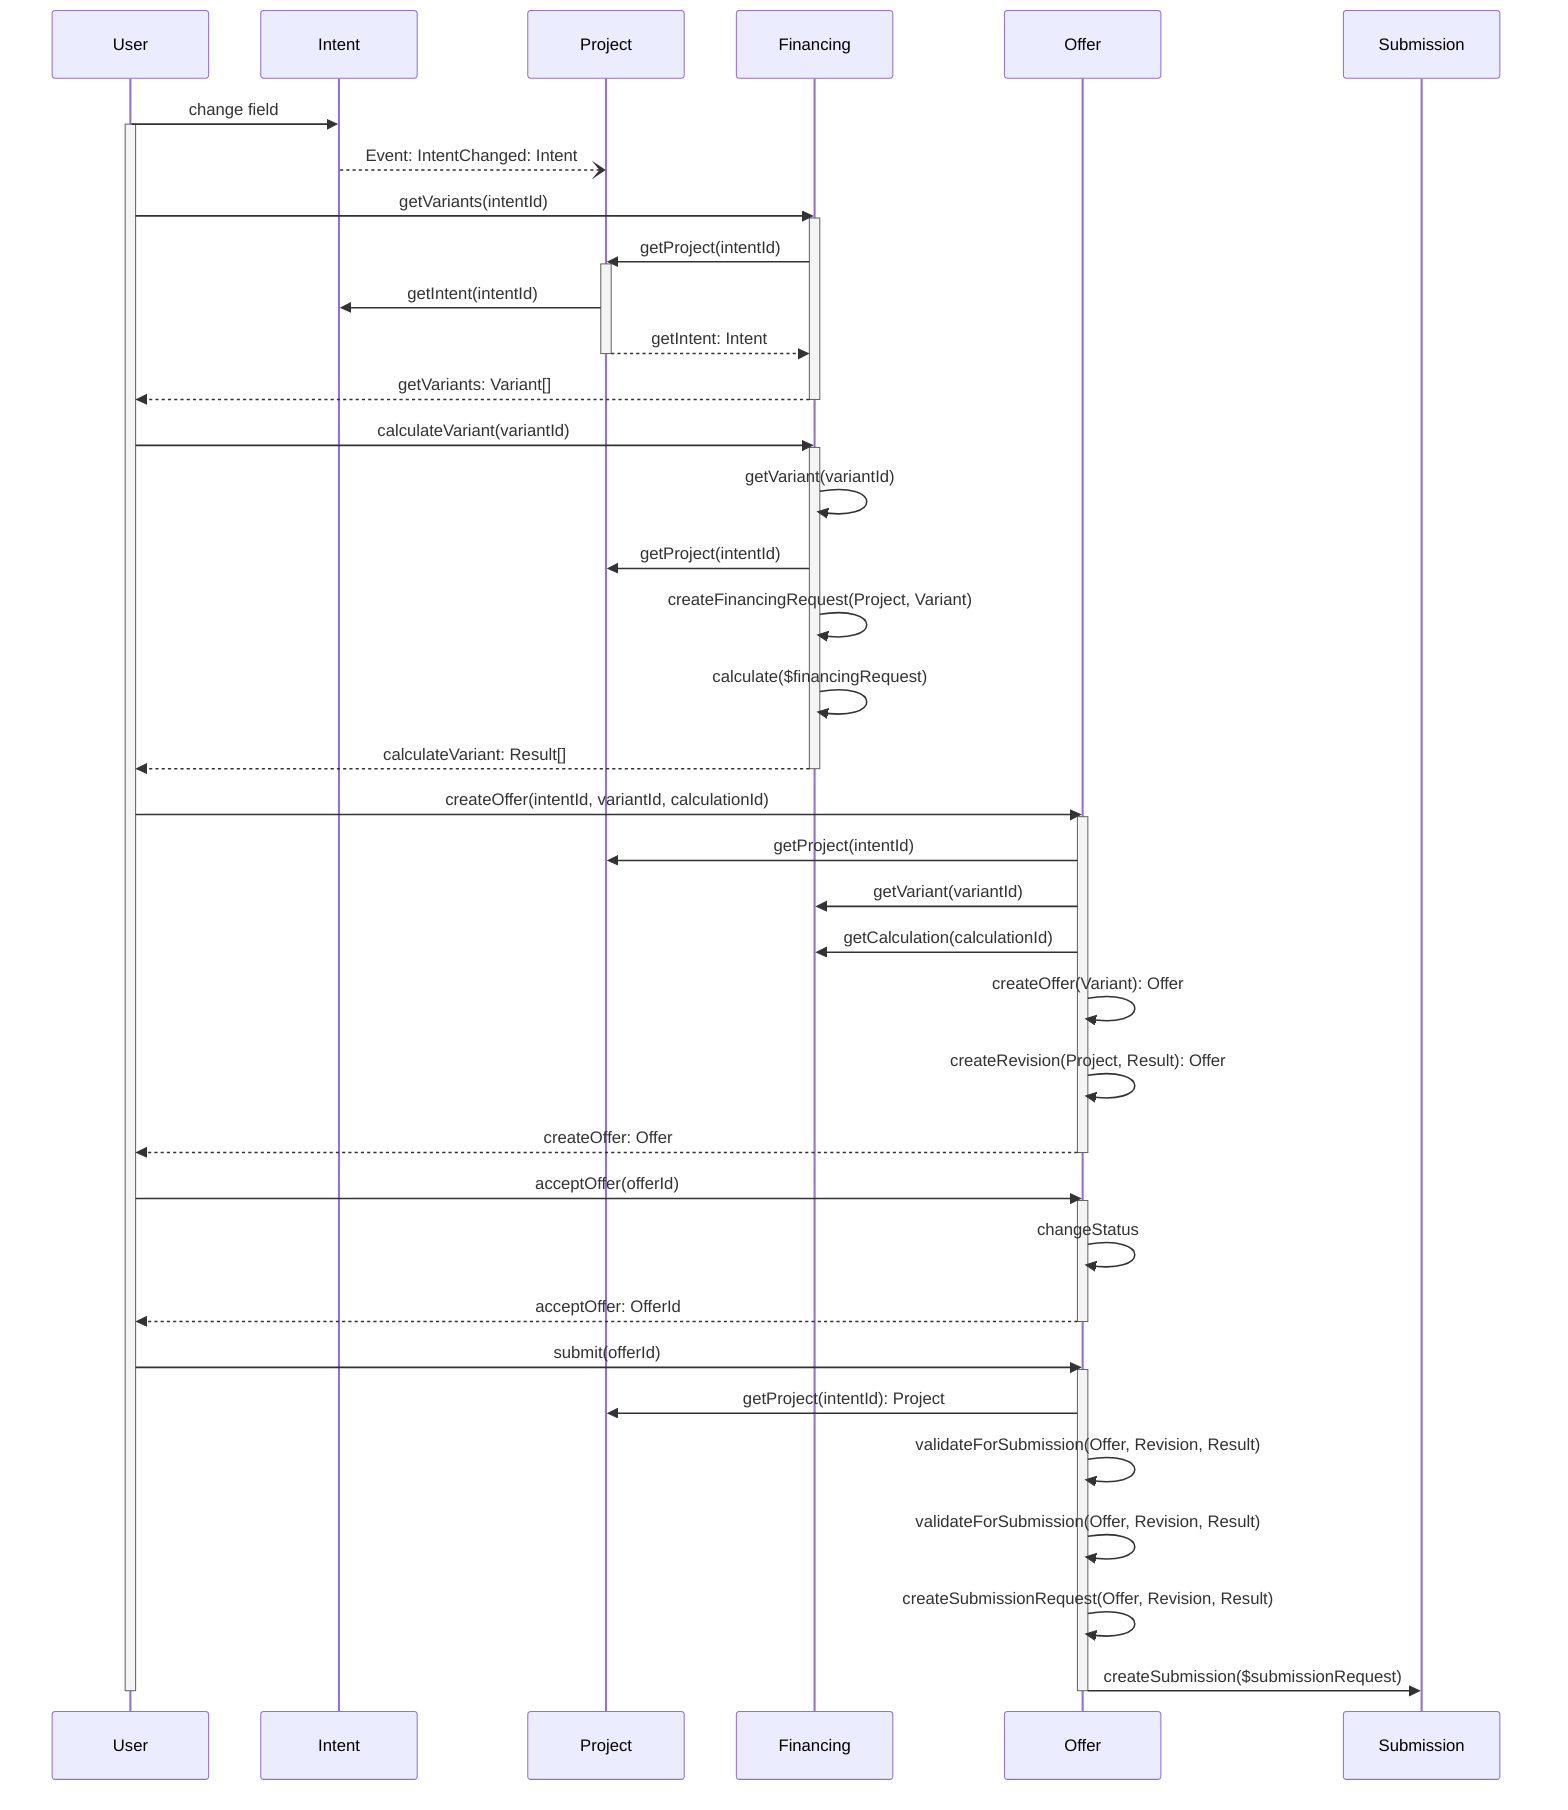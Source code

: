%%@formatter:off
sequenceDiagram
    User ->> Intent: change field
    activate User
        Intent --) Project: Event: IntentChanged: Intent
        User ->> Financing: getVariants(intentId)
        activate Financing
            Financing ->> Project: getProject(intentId)
            activate Project
                Project ->> Intent: getIntent(intentId)
                Project -->> Financing: getIntent: Intent
            deactivate Project
            Financing -->> User: getVariants: Variant[]
        deactivate Financing
        User ->> Financing: calculateVariant(variantId)
        activate Financing
            Financing ->> Financing: getVariant(variantId)
            Financing ->> Project: getProject(intentId)
            Financing ->> Financing: createFinancingRequest(Project, Variant)
            Financing ->> Financing: calculate($financingRequest)
            Financing -->> User: calculateVariant: Result[]
        deactivate Financing
        User ->> Offer: createOffer(intentId, variantId, calculationId)
        activate Offer
            Offer ->> Project: getProject(intentId)
            Offer ->> Financing: getVariant(variantId)
            Offer ->> Financing: getCalculation(calculationId)
            Offer ->> Offer: createOffer(Variant): Offer
            Offer ->> Offer: createRevision(Project, Result): Offer
            Offer -->> User: createOffer: Offer
        deactivate Offer
        User ->> Offer: acceptOffer(offerId)
        activate Offer
            Offer ->> Offer: changeStatus
            Offer -->> User: acceptOffer: OfferId
        deactivate Offer
        User ->> Offer: submit(offerId)
        activate Offer
            Offer ->> Project: getProject(intentId): Project
            Offer ->> Offer: validateForSubmission(Offer, Revision, Result)
            Offer ->> Offer: validateForSubmission(Offer, Revision, Result)
            Offer ->> Offer: createSubmissionRequest(Offer, Revision, Result)
            Offer ->> Submission: createSubmission($submissionRequest)
        deactivate Offer
    deactivate User